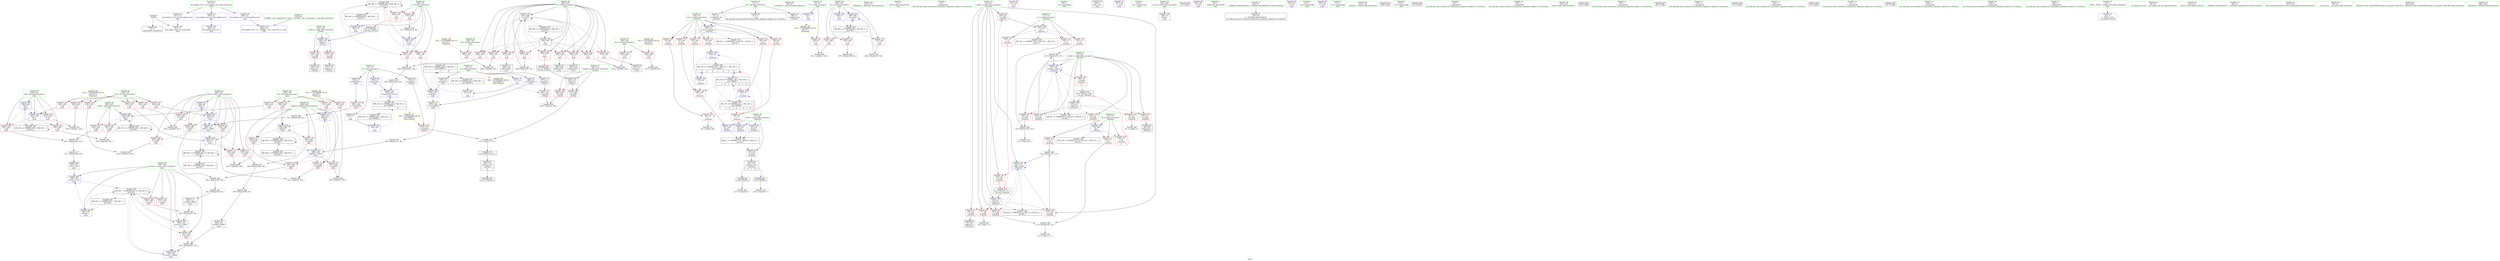 digraph "SVFG" {
	label="SVFG";

	Node0x56171a92aeb0 [shape=record,color=grey,label="{NodeID: 0\nNullPtr}"];
	Node0x56171a92aeb0 -> Node0x56171a955ad0[style=solid];
	Node0x56171a92aeb0 -> Node0x56171a95d160[style=solid];
	Node0x56171a964970 [shape=record,color=grey,label="{NodeID: 277\n257 = Binary(256, 84, )\n}"];
	Node0x56171a964970 -> Node0x56171a956380[style=solid];
	Node0x56171a957c70 [shape=record,color=blue,label="{NodeID: 194\n142\<--84\n\<--\n_Z5solveii\n}"];
	Node0x56171a957c70 -> Node0x56171a95a010[style=dashed];
	Node0x56171a957c70 -> Node0x56171a974b50[style=dashed];
	Node0x56171a954ec0 [shape=record,color=red,label="{NodeID: 111\n123\<--69\n\<--ret\n_Z5solveii\n}"];
	Node0x56171a954ec0 -> Node0x56171a957ad0[style=solid];
	Node0x56171a953250 [shape=record,color=green,label="{NodeID: 28\n58\<--59\n_Z5solveii\<--_Z5solveii_field_insensitive\n}"];
	Node0x56171a967370 [shape=record,color=grey,label="{NodeID: 305\n316 = cmp(314, 315, )\n}"];
	Node0x56171a960220 [shape=record,color=blue,label="{NodeID: 222\n186\<--380\nxx\<--inc61\nmain\n}"];
	Node0x56171a960220 -> Node0x56171a97cc50[style=dashed];
	Node0x56171a95ade0 [shape=record,color=red,label="{NodeID: 139\n337\<--190\n\<--B1\nmain\n}"];
	Node0x56171a95ade0 -> Node0x56171a95fee0[style=solid];
	Node0x56171a955930 [shape=record,color=green,label="{NodeID: 56\n374\<--375\n_ZNSolsEx\<--_ZNSolsEx_field_insensitive\n}"];
	Node0x56171a95c4a0 [shape=record,color=red,label="{NodeID: 167\n314\<--206\n\<--left21\nmain\n}"];
	Node0x56171a95c4a0 -> Node0x56171a967370[style=solid];
	Node0x56171a957080 [shape=record,color=purple,label="{NodeID: 84\n287\<--17\narrayidx18\<--r\nmain\n}"];
	Node0x56171a957080 -> Node0x56171a958a40[style=solid];
	Node0x56171a92b110 [shape=record,color=green,label="{NodeID: 1\n7\<--1\n__dso_handle\<--dummyObj\nGlob }"];
	Node0x56171a981a30 [shape=record,color=yellow,style=double,label="{NodeID: 361\n30V_1 = ENCHI(MR_30V_0)\npts\{189 \}\nFun[main]}"];
	Node0x56171a981a30 -> Node0x56171a95a830[style=dashed];
	Node0x56171a981a30 -> Node0x56171a95a900[style=dashed];
	Node0x56171a964af0 [shape=record,color=grey,label="{NodeID: 278\n256 = Binary(254, 255, )\n}"];
	Node0x56171a964af0 -> Node0x56171a964970[style=solid];
	Node0x56171a957d40 [shape=record,color=blue,label="{NodeID: 195\n63\<--148\nretval\<--\n_Z5solveii\n}"];
	Node0x56171a957d40 -> Node0x56171a972d50[style=dashed];
	Node0x56171a954f90 [shape=record,color=red,label="{NodeID: 112\n142\<--69\n\<--ret\n_Z5solveii\n}"];
	Node0x56171a954f90 -> Node0x56171a957c70[style=solid];
	Node0x56171a953320 [shape=record,color=green,label="{NodeID: 29\n63\<--64\nretval\<--retval_field_insensitive\n_Z5solveii\n}"];
	Node0x56171a953320 -> Node0x56171a957a00[style=solid];
	Node0x56171a953320 -> Node0x56171a95d400[style=solid];
	Node0x56171a953320 -> Node0x56171a95d5a0[style=solid];
	Node0x56171a953320 -> Node0x56171a957d40[style=solid];
	Node0x56171a9674f0 [shape=record,color=grey,label="{NodeID: 306\n169 = cmp(164, 168, )\n}"];
	Node0x56171a95aeb0 [shape=record,color=red,label="{NodeID: 140\n265\<--192\n\<--A2\nmain\n}"];
	Node0x56171a95aeb0 -> Node0x56171a966770[style=solid];
	Node0x56171a955a00 [shape=record,color=green,label="{NodeID: 57\n33\<--401\n_GLOBAL__sub_I_momtchil_2_1.cpp\<--_GLOBAL__sub_I_momtchil_2_1.cpp_field_insensitive\n}"];
	Node0x56171a955a00 -> Node0x56171a95d060[style=solid];
	Node0x56171a95c570 [shape=record,color=red,label="{NodeID: 168\n319\<--206\n\<--left21\nmain\n}"];
	Node0x56171a95c570 -> Node0x56171a964df0[style=solid];
	Node0x56171a957150 [shape=record,color=purple,label="{NodeID: 85\n329\<--17\narrayidx40\<--r\nmain\n}"];
	Node0x56171a957150 -> Node0x56171a95cd90[style=solid];
	Node0x56171a943760 [shape=record,color=green,label="{NodeID: 2\n9\<--1\n\<--dummyObj\nCan only get source location for instruction, argument, global var or function.}"];
	Node0x56171a981b10 [shape=record,color=yellow,style=double,label="{NodeID: 362\n32V_1 = ENCHI(MR_32V_0)\npts\{191 \}\nFun[main]}"];
	Node0x56171a981b10 -> Node0x56171a95a9d0[style=dashed];
	Node0x56171a981b10 -> Node0x56171a95aaa0[style=dashed];
	Node0x56171a981b10 -> Node0x56171a95ab70[style=dashed];
	Node0x56171a981b10 -> Node0x56171a95ac40[style=dashed];
	Node0x56171a981b10 -> Node0x56171a95ad10[style=dashed];
	Node0x56171a981b10 -> Node0x56171a95ade0[style=dashed];
	Node0x56171a964c70 [shape=record,color=grey,label="{NodeID: 279\n348 = Binary(346, 347, )\n}"];
	Node0x56171a964c70 -> Node0x56171a9650f0[style=solid];
	Node0x56171a957e10 [shape=record,color=blue,label="{NodeID: 196\n158\<--156\na.addr\<--a\n_Z3winii\n}"];
	Node0x56171a957e10 -> Node0x56171a95a0e0[style=dashed];
	Node0x56171a957e10 -> Node0x56171a95a1b0[style=dashed];
	Node0x56171a955060 [shape=record,color=red,label="{NodeID: 113\n147\<--69\n\<--ret\n_Z5solveii\n}"];
	Node0x56171a955060 -> Node0x56171a95a010[style=solid];
	Node0x56171a9533f0 [shape=record,color=green,label="{NodeID: 30\n65\<--66\na.addr\<--a.addr_field_insensitive\n_Z5solveii\n}"];
	Node0x56171a9533f0 -> Node0x56171a954290[style=solid];
	Node0x56171a9533f0 -> Node0x56171a954360[style=solid];
	Node0x56171a9533f0 -> Node0x56171a954430[style=solid];
	Node0x56171a9533f0 -> Node0x56171a954500[style=solid];
	Node0x56171a9533f0 -> Node0x56171a9545d0[style=solid];
	Node0x56171a9533f0 -> Node0x56171a9546a0[style=solid];
	Node0x56171a9533f0 -> Node0x56171a95d260[style=solid];
	Node0x56171a9533f0 -> Node0x56171a95d8e0[style=solid];
	Node0x56171a967670 [shape=record,color=grey,label="{NodeID: 307\n78 = cmp(77, 9, )\n}"];
	Node0x56171a95af80 [shape=record,color=red,label="{NodeID: 141\n248\<--194\n\<--B2\nmain\n}"];
	Node0x56171a95af80 -> Node0x56171a958630[style=solid];
	Node0x56171a955ad0 [shape=record,color=black,label="{NodeID: 58\n2\<--3\ndummyVal\<--dummyVal\n}"];
	Node0x56171a99ae20 [shape=record,color=black,label="{NodeID: 418\n61 = PHI(118, 137, )\n0th arg _Z5solveii }"];
	Node0x56171a99ae20 -> Node0x56171a95d260[style=solid];
	Node0x56171a95c640 [shape=record,color=red,label="{NodeID: 169\n333\<--206\n\<--left21\nmain\n}"];
	Node0x56171a95c640 -> Node0x56171a9662f0[style=solid];
	Node0x56171a957220 [shape=record,color=purple,label="{NodeID: 86\n211\<--20\n\<--.str\nmain\n}"];
	Node0x56171a92e970 [shape=record,color=green,label="{NodeID: 3\n20\<--1\n.str\<--dummyObj\nGlob }"];
	Node0x56171a981bf0 [shape=record,color=yellow,style=double,label="{NodeID: 363\n34V_1 = ENCHI(MR_34V_0)\npts\{193 \}\nFun[main]}"];
	Node0x56171a981bf0 -> Node0x56171a95aeb0[style=dashed];
	Node0x56171a964df0 [shape=record,color=grey,label="{NodeID: 280\n320 = Binary(318, 319, )\n}"];
	Node0x56171a964df0 -> Node0x56171a964f70[style=solid];
	Node0x56171a957ee0 [shape=record,color=blue,label="{NodeID: 197\n160\<--157\nb.addr\<--b\n_Z3winii\n}"];
	Node0x56171a957ee0 -> Node0x56171a95a280[style=dashed];
	Node0x56171a957ee0 -> Node0x56171a95a350[style=dashed];
	Node0x56171a955130 [shape=record,color=red,label="{NodeID: 114\n129\<--71\n\<--A\n_Z5solveii\n}"];
	Node0x56171a955130 -> Node0x56171a965cf0[style=solid];
	Node0x56171a9534c0 [shape=record,color=green,label="{NodeID: 31\n67\<--68\nb.addr\<--b.addr_field_insensitive\n_Z5solveii\n}"];
	Node0x56171a9534c0 -> Node0x56171a954770[style=solid];
	Node0x56171a9534c0 -> Node0x56171a954840[style=solid];
	Node0x56171a9534c0 -> Node0x56171a954910[style=solid];
	Node0x56171a9534c0 -> Node0x56171a9549e0[style=solid];
	Node0x56171a9534c0 -> Node0x56171a954ab0[style=solid];
	Node0x56171a9534c0 -> Node0x56171a954b80[style=solid];
	Node0x56171a9534c0 -> Node0x56171a95d330[style=solid];
	Node0x56171a9534c0 -> Node0x56171a957ba0[style=solid];
	Node0x56171a9677f0 [shape=record,color=grey,label="{NodeID: 308\n225 = cmp(223, 224, )\n}"];
	Node0x56171a95b050 [shape=record,color=red,label="{NodeID: 142\n308\<--194\n\<--B2\nmain\n}"];
	Node0x56171a95b050 -> Node0x56171a966bf0[style=solid];
	Node0x56171a955bd0 [shape=record,color=black,label="{NodeID: 59\n183\<--9\nmain_ret\<--\nmain\n}"];
	Node0x56171a99b0a0 [shape=record,color=black,label="{NodeID: 419\n62 = PHI(119, 138, )\n1st arg _Z5solveii }"];
	Node0x56171a99b0a0 -> Node0x56171a95d330[style=solid];
	Node0x56171a95c710 [shape=record,color=red,label="{NodeID: 170\n342\<--206\n\<--left21\nmain\n}"];
	Node0x56171a95c710 -> Node0x56171a9665f0[style=solid];
	Node0x56171a9572f0 [shape=record,color=purple,label="{NodeID: 87\n227\<--22\n\<--.str.1\nmain\n}"];
	Node0x56171a92e6e0 [shape=record,color=green,label="{NodeID: 4\n22\<--1\n.str.1\<--dummyObj\nGlob }"];
	Node0x56171a981cd0 [shape=record,color=yellow,style=double,label="{NodeID: 364\n36V_1 = ENCHI(MR_36V_0)\npts\{195 \}\nFun[main]}"];
	Node0x56171a981cd0 -> Node0x56171a95af80[style=dashed];
	Node0x56171a981cd0 -> Node0x56171a95b050[style=dashed];
	Node0x56171a981cd0 -> Node0x56171a95b120[style=dashed];
	Node0x56171a981cd0 -> Node0x56171a95b1f0[style=dashed];
	Node0x56171a964f70 [shape=record,color=grey,label="{NodeID: 281\n321 = Binary(320, 84, )\n}"];
	Node0x56171a964f70 -> Node0x56171a9566c0[style=solid];
	Node0x56171a957fb0 [shape=record,color=blue,label="{NodeID: 198\n184\<--9\nretval\<--\nmain\n}"];
	Node0x56171a955200 [shape=record,color=red,label="{NodeID: 115\n133\<--71\n\<--A\n_Z5solveii\n}"];
	Node0x56171a955200 -> Node0x56171a965ff0[style=solid];
	Node0x56171a953590 [shape=record,color=green,label="{NodeID: 32\n69\<--70\nret\<--ret_field_insensitive\n_Z5solveii\n}"];
	Node0x56171a953590 -> Node0x56171a954c50[style=solid];
	Node0x56171a953590 -> Node0x56171a954d20[style=solid];
	Node0x56171a953590 -> Node0x56171a954df0[style=solid];
	Node0x56171a953590 -> Node0x56171a954ec0[style=solid];
	Node0x56171a953590 -> Node0x56171a954f90[style=solid];
	Node0x56171a953590 -> Node0x56171a955060[style=solid];
	Node0x56171a953590 -> Node0x56171a95d4d0[style=solid];
	Node0x56171a967970 [shape=record,color=grey,label="{NodeID: 309\n81 = cmp(80, 9, )\n}"];
	Node0x56171a95b120 [shape=record,color=red,label="{NodeID: 143\n311\<--194\n\<--B2\nmain\n}"];
	Node0x56171a95b120 -> Node0x56171a95fc70[style=solid];
	Node0x56171a955ca0 [shape=record,color=black,label="{NodeID: 60\n12\<--11\n\<--dp\nCan only get source location for instruction, argument, global var or function.}"];
	Node0x56171a99b340 [shape=record,color=black,label="{NodeID: 420\n43 = PHI()\n}"];
	Node0x56171a95c7e0 [shape=record,color=red,label="{NodeID: 171\n347\<--206\n\<--left21\nmain\n}"];
	Node0x56171a95c7e0 -> Node0x56171a964c70[style=solid];
	Node0x56171a9573c0 [shape=record,color=purple,label="{NodeID: 88\n361\<--25\n\<--.str.2\nmain\n}"];
	Node0x56171a92e770 [shape=record,color=green,label="{NodeID: 5\n24\<--1\n_ZSt4cout\<--dummyObj\nGlob }"];
	Node0x56171a9650f0 [shape=record,color=grey,label="{NodeID: 282\n349 = Binary(348, 84, )\n}"];
	Node0x56171a9650f0 -> Node0x56171a956860[style=solid];
	Node0x56171a958080 [shape=record,color=blue,label="{NodeID: 199\n186\<--9\nxx\<--\nmain\n}"];
	Node0x56171a958080 -> Node0x56171a97cc50[style=dashed];
	Node0x56171a959b30 [shape=record,color=red,label="{NodeID: 116\n137\<--71\n\<--A\n_Z5solveii\n|{<s0>4}}"];
	Node0x56171a959b30:s0 -> Node0x56171a99ae20[style=solid,color=red];
	Node0x56171a953660 [shape=record,color=green,label="{NodeID: 33\n71\<--72\nA\<--A_field_insensitive\n_Z5solveii\n}"];
	Node0x56171a953660 -> Node0x56171a955130[style=solid];
	Node0x56171a953660 -> Node0x56171a955200[style=solid];
	Node0x56171a953660 -> Node0x56171a959b30[style=solid];
	Node0x56171a953660 -> Node0x56171a95d740[style=solid];
	Node0x56171a967af0 [shape=record,color=grey,label="{NodeID: 310\n140 = cmp(139, 9, )\n}"];
	Node0x56171a95b1f0 [shape=record,color=red,label="{NodeID: 144\n340\<--194\n\<--B2\nmain\n}"];
	Node0x56171a95b1f0 -> Node0x56171a95ffb0[style=solid];
	Node0x56171a955da0 [shape=record,color=black,label="{NodeID: 61\n44\<--45\n\<--_ZNSt8ios_base4InitD1Ev\nCan only get source location for instruction, argument, global var or function.}"];
	Node0x56171a99b440 [shape=record,color=black,label="{NodeID: 421\n120 = PHI(60, )\n}"];
	Node0x56171a99b440 -> Node0x56171a966170[style=solid];
	Node0x56171a97a950 [shape=record,color=black,label="{NodeID: 338\nMR_38V_4 = PHI(MR_38V_6, MR_38V_3, )\npts\{197 \}\n}"];
	Node0x56171a97a950 -> Node0x56171a95b2c0[style=dashed];
	Node0x56171a97a950 -> Node0x56171a95b390[style=dashed];
	Node0x56171a97a950 -> Node0x56171a95b460[style=dashed];
	Node0x56171a97a950 -> Node0x56171a95b530[style=dashed];
	Node0x56171a97a950 -> Node0x56171a9588a0[style=dashed];
	Node0x56171a97a950 -> Node0x56171a97a950[style=dashed];
	Node0x56171a97a950 -> Node0x56171a97d150[style=dashed];
	Node0x56171a95c8b0 [shape=record,color=red,label="{NodeID: 172\n307\<--208\n\<--right22\nmain\n}"];
	Node0x56171a95c8b0 -> Node0x56171a966bf0[style=solid];
	Node0x56171a957490 [shape=record,color=purple,label="{NodeID: 89\n370\<--27\n\<--.str.3\nmain\n}"];
	Node0x56171a92ea70 [shape=record,color=green,label="{NodeID: 6\n25\<--1\n.str.2\<--dummyObj\nGlob }"];
	Node0x56171a965270 [shape=record,color=grey,label="{NodeID: 283\n324 = Binary(323, 322, )\n}"];
	Node0x56171a965270 -> Node0x56171a95fd40[style=solid];
	Node0x56171a958150 [shape=record,color=blue,label="{NodeID: 200\n229\<--84\n\<--\nmain\n}"];
	Node0x56171a958150 -> Node0x56171a97c750[style=dashed];
	Node0x56171a959c00 [shape=record,color=red,label="{NodeID: 117\n110\<--73\n\<--B\n_Z5solveii\n}"];
	Node0x56171a959c00 -> Node0x56171a965b70[style=solid];
	Node0x56171a953730 [shape=record,color=green,label="{NodeID: 34\n73\<--74\nB\<--B_field_insensitive\n_Z5solveii\n}"];
	Node0x56171a953730 -> Node0x56171a959c00[style=solid];
	Node0x56171a953730 -> Node0x56171a959cd0[style=solid];
	Node0x56171a953730 -> Node0x56171a959da0[style=solid];
	Node0x56171a953730 -> Node0x56171a95d810[style=solid];
	Node0x56171a967c70 [shape=record,color=grey,label="{NodeID: 311\n95 = cmp(94, 96, )\n}"];
	Node0x56171a95b2c0 [shape=record,color=red,label="{NodeID: 145\n268\<--196\n\<--b\nmain\n|{<s0>8}}"];
	Node0x56171a95b2c0:s0 -> Node0x56171a99bf30[style=solid,color=red];
	Node0x56171a955ea0 [shape=record,color=black,label="{NodeID: 62\n87\<--86\nidxprom\<--\n_Z5solveii\n}"];
	Node0x56171a99b670 [shape=record,color=black,label="{NodeID: 422\n139 = PHI(60, )\n}"];
	Node0x56171a99b670 -> Node0x56171a967af0[style=solid];
	Node0x56171a97ae50 [shape=record,color=black,label="{NodeID: 339\nMR_40V_7 = PHI(MR_40V_12, MR_40V_6, )\npts\{199 \}\n}"];
	Node0x56171a97ae50 -> Node0x56171a95b600[style=dashed];
	Node0x56171a97ae50 -> Node0x56171a95b6d0[style=dashed];
	Node0x56171a97ae50 -> Node0x56171a95b7a0[style=dashed];
	Node0x56171a97ae50 -> Node0x56171a95fd40[style=dashed];
	Node0x56171a97ae50 -> Node0x56171a960080[style=dashed];
	Node0x56171a97ae50 -> Node0x56171a97ae50[style=dashed];
	Node0x56171a97ae50 -> Node0x56171a97d650[style=dashed];
	Node0x56171a95c980 [shape=record,color=red,label="{NodeID: 173\n315\<--208\n\<--right22\nmain\n}"];
	Node0x56171a95c980 -> Node0x56171a967370[style=solid];
	Node0x56171a957560 [shape=record,color=purple,label="{NodeID: 90\n376\<--29\n\<--.str.4\nmain\n}"];
	Node0x56171a92eb00 [shape=record,color=green,label="{NodeID: 7\n27\<--1\n.str.3\<--dummyObj\nGlob }"];
	Node0x56171a9653f0 [shape=record,color=grey,label="{NodeID: 284\n116 = Binary(115, 114, )\n}"];
	Node0x56171a9653f0 -> Node0x56171a95d8e0[style=solid];
	Node0x56171a958220 [shape=record,color=blue,label="{NodeID: 201\n231\<--84\n\<--\nmain\n}"];
	Node0x56171a958220 -> Node0x56171a97c250[style=dashed];
	Node0x56171a959cd0 [shape=record,color=red,label="{NodeID: 118\n114\<--73\n\<--B\n_Z5solveii\n}"];
	Node0x56171a959cd0 -> Node0x56171a9653f0[style=solid];
	Node0x56171a953800 [shape=record,color=green,label="{NodeID: 35\n153\<--154\n_Z3winii\<--_Z3winii_field_insensitive\n}"];
	Node0x56171a967df0 [shape=record,color=grey,label="{NodeID: 312\n131 = cmp(130, 9, )\n}"];
	Node0x56171a95b390 [shape=record,color=red,label="{NodeID: 146\n272\<--196\n\<--b\nmain\n}"];
	Node0x56171a95b390 -> Node0x56171a9644f0[style=solid];
	Node0x56171a955f70 [shape=record,color=black,label="{NodeID: 63\n90\<--89\nidxprom2\<--\n_Z5solveii\n}"];
	Node0x56171a99b7b0 [shape=record,color=black,label="{NodeID: 423\n228 = PHI()\n}"];
	Node0x56171a95ca50 [shape=record,color=red,label="{NodeID: 174\n318\<--208\n\<--right22\nmain\n}"];
	Node0x56171a95ca50 -> Node0x56171a964df0[style=solid];
	Node0x56171a957630 [shape=record,color=purple,label="{NodeID: 91\n405\<--31\nllvm.global_ctors_0\<--llvm.global_ctors\nGlob }"];
	Node0x56171a957630 -> Node0x56171a95cf60[style=solid];
	Node0x56171a92eb90 [shape=record,color=green,label="{NodeID: 8\n29\<--1\n.str.4\<--dummyObj\nGlob }"];
	Node0x56171a965570 [shape=record,color=grey,label="{NodeID: 285\n331 = Binary(330, 84, )\n}"];
	Node0x56171a965570 -> Node0x56171a95fe10[style=solid];
	Node0x56171a9582f0 [shape=record,color=blue,label="{NodeID: 202\n196\<--84\nb\<--\nmain\n}"];
	Node0x56171a9582f0 -> Node0x56171a97a950[style=dashed];
	Node0x56171a959da0 [shape=record,color=red,label="{NodeID: 119\n119\<--73\n\<--B\n_Z5solveii\n|{<s0>3}}"];
	Node0x56171a959da0:s0 -> Node0x56171a99b0a0[style=solid,color=red];
	Node0x56171a9538d0 [shape=record,color=green,label="{NodeID: 36\n158\<--159\na.addr\<--a.addr_field_insensitive\n_Z3winii\n}"];
	Node0x56171a9538d0 -> Node0x56171a95a0e0[style=solid];
	Node0x56171a9538d0 -> Node0x56171a95a1b0[style=solid];
	Node0x56171a9538d0 -> Node0x56171a957e10[style=solid];
	Node0x56171a95b460 [shape=record,color=red,label="{NodeID: 147\n276\<--196\n\<--b\nmain\n}"];
	Node0x56171a95b460 -> Node0x56171a958970[style=solid];
	Node0x56171a956040 [shape=record,color=black,label="{NodeID: 64\n60\<--151\n_Z5solveii_ret\<--\n_Z5solveii\n|{<s0>3|<s1>4}}"];
	Node0x56171a956040:s0 -> Node0x56171a99b440[style=solid,color=blue];
	Node0x56171a956040:s1 -> Node0x56171a99b670[style=solid,color=blue];
	Node0x56171a99b880 [shape=record,color=black,label="{NodeID: 424\n212 = PHI()\n}"];
	Node0x56171a97b850 [shape=record,color=black,label="{NodeID: 341\nMR_48V_3 = PHI(MR_48V_10, MR_48V_2, )\npts\{207 \}\n}"];
	Node0x56171a97b850 -> Node0x56171a95fa00[style=dashed];
	Node0x56171a97b850 -> Node0x56171a97b850[style=dashed];
	Node0x56171a97b850 -> Node0x56171a97ea50[style=dashed];
	Node0x56171a95cb20 [shape=record,color=red,label="{NodeID: 175\n343\<--208\n\<--right22\nmain\n}"];
	Node0x56171a95cb20 -> Node0x56171a9665f0[style=solid];
	Node0x56171a957730 [shape=record,color=purple,label="{NodeID: 92\n406\<--31\nllvm.global_ctors_1\<--llvm.global_ctors\nGlob }"];
	Node0x56171a957730 -> Node0x56171a95d060[style=solid];
	Node0x56171a9438e0 [shape=record,color=green,label="{NodeID: 9\n32\<--1\n\<--dummyObj\nCan only get source location for instruction, argument, global var or function.}"];
	Node0x56171a9656f0 [shape=record,color=grey,label="{NodeID: 286\n352 = Binary(351, 350, )\n}"];
	Node0x56171a9656f0 -> Node0x56171a960080[style=solid];
	Node0x56171a9583c0 [shape=record,color=blue,label="{NodeID: 203\n198\<--235\nanswer\<--\nmain\n}"];
	Node0x56171a9583c0 -> Node0x56171a958700[style=dashed];
	Node0x56171a9583c0 -> Node0x56171a97ae50[style=dashed];
	Node0x56171a959e70 [shape=record,color=red,label="{NodeID: 120\n94\<--93\n\<--\n_Z5solveii\n}"];
	Node0x56171a959e70 -> Node0x56171a967c70[style=solid];
	Node0x56171a9539a0 [shape=record,color=green,label="{NodeID: 37\n160\<--161\nb.addr\<--b.addr_field_insensitive\n_Z3winii\n}"];
	Node0x56171a9539a0 -> Node0x56171a95a280[style=solid];
	Node0x56171a9539a0 -> Node0x56171a95a350[style=solid];
	Node0x56171a9539a0 -> Node0x56171a957ee0[style=solid];
	Node0x56171a972d50 [shape=record,color=black,label="{NodeID: 314\nMR_2V_3 = PHI(MR_2V_5, MR_2V_2, MR_2V_4, )\npts\{64 \}\n}"];
	Node0x56171a972d50 -> Node0x56171a957a00[style=dashed];
	Node0x56171a95b530 [shape=record,color=red,label="{NodeID: 148\n281\<--196\n\<--b\nmain\n}"];
	Node0x56171a95b530 -> Node0x56171a9599d0[style=solid];
	Node0x56171a956110 [shape=record,color=black,label="{NodeID: 65\n166\<--165\nidxprom\<--\n_Z3winii\n}"];
	Node0x56171a99b950 [shape=record,color=black,label="{NodeID: 425\n270 = PHI(155, )\n}"];
	Node0x56171a97bd50 [shape=record,color=black,label="{NodeID: 342\nMR_50V_3 = PHI(MR_50V_8, MR_50V_2, )\npts\{209 \}\n}"];
	Node0x56171a97bd50 -> Node0x56171a95fad0[style=dashed];
	Node0x56171a97bd50 -> Node0x56171a97bd50[style=dashed];
	Node0x56171a97bd50 -> Node0x56171a97ef50[style=dashed];
	Node0x56171a95cbf0 [shape=record,color=red,label="{NodeID: 176\n346\<--208\n\<--right22\nmain\n}"];
	Node0x56171a95cbf0 -> Node0x56171a964c70[style=solid];
	Node0x56171a957830 [shape=record,color=purple,label="{NodeID: 93\n407\<--31\nllvm.global_ctors_2\<--llvm.global_ctors\nGlob }"];
	Node0x56171a957830 -> Node0x56171a95d160[style=solid];
	Node0x56171a943970 [shape=record,color=green,label="{NodeID: 10\n84\<--1\n\<--dummyObj\nCan only get source location for instruction, argument, global var or function.}"];
	Node0x56171a965870 [shape=record,color=grey,label="{NodeID: 287\n358 = Binary(357, 84, )\n}"];
	Node0x56171a965870 -> Node0x56171a960150[style=solid];
	Node0x56171a958490 [shape=record,color=blue,label="{NodeID: 204\n200\<--240\nleft\<--\nmain\n}"];
	Node0x56171a958490 -> Node0x56171a95b870[style=dashed];
	Node0x56171a958490 -> Node0x56171a95b940[style=dashed];
	Node0x56171a958490 -> Node0x56171a95ba10[style=dashed];
	Node0x56171a958490 -> Node0x56171a958560[style=dashed];
	Node0x56171a958490 -> Node0x56171a97db50[style=dashed];
	Node0x56171a959f40 [shape=record,color=red,label="{NodeID: 121\n99\<--98\n\<--\n_Z5solveii\n}"];
	Node0x56171a959f40 -> Node0x56171a95d5a0[style=solid];
	Node0x56171a953a70 [shape=record,color=green,label="{NodeID: 38\n181\<--182\nmain\<--main_field_insensitive\n}"];
	Node0x56171a973250 [shape=record,color=black,label="{NodeID: 315\nMR_4V_3 = PHI(MR_4V_6, MR_4V_2, MR_4V_2, )\npts\{66 \}\n}"];
	Node0x56171a95b600 [shape=record,color=red,label="{NodeID: 149\n323\<--198\n\<--answer\nmain\n}"];
	Node0x56171a95b600 -> Node0x56171a965270[style=solid];
	Node0x56171a9561e0 [shape=record,color=black,label="{NodeID: 66\n173\<--172\nidxprom1\<--\n_Z3winii\n}"];
	Node0x56171a99ba60 [shape=record,color=black,label="{NodeID: 426\n362 = PHI()\n}"];
	Node0x56171a97c250 [shape=record,color=black,label="{NodeID: 343\nMR_20V_4 = PHI(MR_20V_5, MR_20V_3, )\npts\{160000 \}\n|{|<s2>8}}"];
	Node0x56171a97c250 -> Node0x56171a958970[style=dashed];
	Node0x56171a97c250 -> Node0x56171a97f450[style=dashed];
	Node0x56171a97c250:s2 -> Node0x56171a9756a0[style=dashed,color=red];
	Node0x56171a95ccc0 [shape=record,color=red,label="{NodeID: 177\n297\<--296\n\<--arrayidx24\nmain\n}"];
	Node0x56171a95ccc0 -> Node0x56171a9647f0[style=solid];
	Node0x56171a957930 [shape=record,color=red,label="{NodeID: 94\n224\<--8\n\<--T\nmain\n}"];
	Node0x56171a957930 -> Node0x56171a9677f0[style=solid];
	Node0x56171a943a00 [shape=record,color=green,label="{NodeID: 11\n96\<--1\n\<--dummyObj\nCan only get source location for instruction, argument, global var or function.}"];
	Node0x56171a9659f0 [shape=record,color=grey,label="{NodeID: 288\n366 = Binary(365, 84, )\n}"];
	Node0x56171a958560 [shape=record,color=blue,label="{NodeID: 205\n200\<--245\nleft\<--\nmain\n}"];
	Node0x56171a958560 -> Node0x56171a95b940[style=dashed];
	Node0x56171a958560 -> Node0x56171a95ba10[style=dashed];
	Node0x56171a958560 -> Node0x56171a97db50[style=dashed];
	Node0x56171a95a010 [shape=record,color=red,label="{NodeID: 122\n148\<--147\n\<--\n_Z5solveii\n}"];
	Node0x56171a95a010 -> Node0x56171a957d40[style=solid];
	Node0x56171a953b40 [shape=record,color=green,label="{NodeID: 39\n184\<--185\nretval\<--retval_field_insensitive\nmain\n}"];
	Node0x56171a953b40 -> Node0x56171a957fb0[style=solid];
	Node0x56171a973750 [shape=record,color=black,label="{NodeID: 316\nMR_6V_3 = PHI(MR_6V_4, MR_6V_2, MR_6V_2, )\npts\{68 \}\n}"];
	Node0x56171a95b6d0 [shape=record,color=red,label="{NodeID: 150\n351\<--198\n\<--answer\nmain\n}"];
	Node0x56171a95b6d0 -> Node0x56171a9656f0[style=solid];
	Node0x56171a9562b0 [shape=record,color=black,label="{NodeID: 67\n155\<--178\n_Z3winii_ret\<--\n_Z3winii\n|{<s0>8}}"];
	Node0x56171a9562b0:s0 -> Node0x56171a99b950[style=solid,color=blue];
	Node0x56171a99bb60 [shape=record,color=black,label="{NodeID: 427\n367 = PHI()\n}"];
	Node0x56171a97c750 [shape=record,color=black,label="{NodeID: 344\nMR_22V_4 = PHI(MR_22V_5, MR_22V_3, )\npts\{190000 \}\n|{|<s2>8}}"];
	Node0x56171a97c750 -> Node0x56171a958a40[style=dashed];
	Node0x56171a97c750 -> Node0x56171a97f950[style=dashed];
	Node0x56171a97c750:s2 -> Node0x56171a975780[style=dashed,color=red];
	Node0x56171a95cd90 [shape=record,color=red,label="{NodeID: 178\n330\<--329\n\<--arrayidx40\nmain\n}"];
	Node0x56171a95cd90 -> Node0x56171a965570[style=solid];
	Node0x56171a957a00 [shape=record,color=red,label="{NodeID: 95\n151\<--63\n\<--retval\n_Z5solveii\n}"];
	Node0x56171a957a00 -> Node0x56171a956040[style=solid];
	Node0x56171a944920 [shape=record,color=green,label="{NodeID: 12\n179\<--1\n\<--dummyObj\nCan only get source location for instruction, argument, global var or function.}"];
	Node0x56171a965b70 [shape=record,color=grey,label="{NodeID: 289\n111 = Binary(109, 110, )\n}"];
	Node0x56171a965b70 -> Node0x56171a966d70[style=solid];
	Node0x56171a958630 [shape=record,color=blue,label="{NodeID: 206\n202\<--248\nright\<--\nmain\n}"];
	Node0x56171a958630 -> Node0x56171a95bae0[style=dashed];
	Node0x56171a958630 -> Node0x56171a95bbb0[style=dashed];
	Node0x56171a958630 -> Node0x56171a97e050[style=dashed];
	Node0x56171a95a0e0 [shape=record,color=red,label="{NodeID: 123\n165\<--158\n\<--a.addr\n_Z3winii\n}"];
	Node0x56171a95a0e0 -> Node0x56171a956110[style=solid];
	Node0x56171a953c10 [shape=record,color=green,label="{NodeID: 40\n186\<--187\nxx\<--xx_field_insensitive\nmain\n}"];
	Node0x56171a953c10 -> Node0x56171a95a5c0[style=solid];
	Node0x56171a953c10 -> Node0x56171a95a690[style=solid];
	Node0x56171a953c10 -> Node0x56171a95a760[style=solid];
	Node0x56171a953c10 -> Node0x56171a958080[style=solid];
	Node0x56171a953c10 -> Node0x56171a960220[style=solid];
	Node0x56171a973c50 [shape=record,color=black,label="{NodeID: 317\nMR_8V_2 = PHI(MR_8V_3, MR_8V_1, MR_8V_3, )\npts\{70 \}\n}"];
	Node0x56171a95b7a0 [shape=record,color=red,label="{NodeID: 151\n372\<--198\n\<--answer\nmain\n}"];
	Node0x56171a956380 [shape=record,color=black,label="{NodeID: 68\n258\<--257\nconv\<--add\nmain\n}"];
	Node0x56171a956380 -> Node0x56171a958700[style=solid];
	Node0x56171a99bc60 [shape=record,color=black,label="{NodeID: 428\n371 = PHI()\n}"];
	Node0x56171a97cc50 [shape=record,color=black,label="{NodeID: 345\nMR_28V_3 = PHI(MR_28V_4, MR_28V_2, )\npts\{187 \}\n}"];
	Node0x56171a97cc50 -> Node0x56171a95a5c0[style=dashed];
	Node0x56171a97cc50 -> Node0x56171a95a690[style=dashed];
	Node0x56171a97cc50 -> Node0x56171a95a760[style=dashed];
	Node0x56171a97cc50 -> Node0x56171a960220[style=dashed];
	Node0x56171a95ce60 [shape=record,color=blue,label="{NodeID: 179\n8\<--9\nT\<--\nGlob }"];
	Node0x56171a95ce60 -> Node0x56171a980d50[style=dashed];
	Node0x56171a954290 [shape=record,color=red,label="{NodeID: 96\n77\<--65\n\<--a.addr\n_Z5solveii\n}"];
	Node0x56171a954290 -> Node0x56171a967670[style=solid];
	Node0x56171a9449f0 [shape=record,color=green,label="{NodeID: 13\n216\<--1\n\<--dummyObj\nCan only get source location for instruction, argument, global var or function.}"];
	Node0x56171a965cf0 [shape=record,color=grey,label="{NodeID: 290\n130 = Binary(128, 129, )\n}"];
	Node0x56171a965cf0 -> Node0x56171a967df0[style=solid];
	Node0x56171a958700 [shape=record,color=blue,label="{NodeID: 207\n198\<--258\nanswer\<--conv\nmain\n}"];
	Node0x56171a958700 -> Node0x56171a97ae50[style=dashed];
	Node0x56171a95a1b0 [shape=record,color=red,label="{NodeID: 124\n172\<--158\n\<--a.addr\n_Z3winii\n}"];
	Node0x56171a95a1b0 -> Node0x56171a9561e0[style=solid];
	Node0x56171a953ce0 [shape=record,color=green,label="{NodeID: 41\n188\<--189\nA1\<--A1_field_insensitive\nmain\n}"];
	Node0x56171a953ce0 -> Node0x56171a95a830[style=solid];
	Node0x56171a953ce0 -> Node0x56171a95a900[style=solid];
	Node0x56171a974150 [shape=record,color=black,label="{NodeID: 318\nMR_10V_2 = PHI(MR_10V_3, MR_10V_1, MR_10V_1, )\npts\{72 \}\n}"];
	Node0x56171a95b870 [shape=record,color=red,label="{NodeID: 152\n241\<--200\n\<--left\nmain\n}"];
	Node0x56171a95b870 -> Node0x56171a966ef0[style=solid];
	Node0x56171a956450 [shape=record,color=black,label="{NodeID: 69\n278\<--277\nidxprom\<--\nmain\n}"];
	Node0x56171a99bd60 [shape=record,color=black,label="{NodeID: 429\n373 = PHI()\n}"];
	Node0x56171a97d150 [shape=record,color=black,label="{NodeID: 346\nMR_38V_2 = PHI(MR_38V_4, MR_38V_1, )\npts\{197 \}\n}"];
	Node0x56171a97d150 -> Node0x56171a9582f0[style=dashed];
	Node0x56171a95cf60 [shape=record,color=blue,label="{NodeID: 180\n405\<--32\nllvm.global_ctors_0\<--\nGlob }"];
	Node0x56171a954360 [shape=record,color=red,label="{NodeID: 97\n86\<--65\n\<--a.addr\n_Z5solveii\n}"];
	Node0x56171a954360 -> Node0x56171a955ea0[style=solid];
	Node0x56171a944ac0 [shape=record,color=green,label="{NodeID: 14\n217\<--1\n\<--dummyObj\nCan only get source location for instruction, argument, global var or function.}"];
	Node0x56171a965e70 [shape=record,color=grey,label="{NodeID: 291\n380 = Binary(379, 84, )\n}"];
	Node0x56171a965e70 -> Node0x56171a960220[style=solid];
	Node0x56171a9587d0 [shape=record,color=blue,label="{NodeID: 208\n204\<--240\na\<--\nmain\n}"];
	Node0x56171a9587d0 -> Node0x56171a95bc80[style=dashed];
	Node0x56171a9587d0 -> Node0x56171a95bd50[style=dashed];
	Node0x56171a9587d0 -> Node0x56171a95be20[style=dashed];
	Node0x56171a9587d0 -> Node0x56171a95bef0[style=dashed];
	Node0x56171a9587d0 -> Node0x56171a95bfc0[style=dashed];
	Node0x56171a9587d0 -> Node0x56171a95c090[style=dashed];
	Node0x56171a9587d0 -> Node0x56171a95c160[style=dashed];
	Node0x56171a9587d0 -> Node0x56171a95c230[style=dashed];
	Node0x56171a9587d0 -> Node0x56171a95c300[style=dashed];
	Node0x56171a9587d0 -> Node0x56171a960150[style=dashed];
	Node0x56171a9587d0 -> Node0x56171a97e550[style=dashed];
	Node0x56171a95a280 [shape=record,color=red,label="{NodeID: 125\n164\<--160\n\<--b.addr\n_Z3winii\n}"];
	Node0x56171a95a280 -> Node0x56171a9674f0[style=solid];
	Node0x56171a953db0 [shape=record,color=green,label="{NodeID: 42\n190\<--191\nB1\<--B1_field_insensitive\nmain\n}"];
	Node0x56171a953db0 -> Node0x56171a95a9d0[style=solid];
	Node0x56171a953db0 -> Node0x56171a95aaa0[style=solid];
	Node0x56171a953db0 -> Node0x56171a95ab70[style=solid];
	Node0x56171a953db0 -> Node0x56171a95ac40[style=solid];
	Node0x56171a953db0 -> Node0x56171a95ad10[style=solid];
	Node0x56171a953db0 -> Node0x56171a95ade0[style=solid];
	Node0x56171a974650 [shape=record,color=black,label="{NodeID: 319\nMR_12V_2 = PHI(MR_12V_3, MR_12V_1, MR_12V_1, )\npts\{74 \}\n}"];
	Node0x56171a95b940 [shape=record,color=red,label="{NodeID: 153\n250\<--200\n\<--left\nmain\n}"];
	Node0x56171a95b940 -> Node0x56171a966a70[style=solid];
	Node0x56171a956520 [shape=record,color=black,label="{NodeID: 70\n286\<--285\nidxprom17\<--\nmain\n}"];
	Node0x56171a99be60 [shape=record,color=black,label="{NodeID: 430\n377 = PHI()\n}"];
	Node0x56171a97d650 [shape=record,color=black,label="{NodeID: 347\nMR_40V_2 = PHI(MR_40V_7, MR_40V_1, )\npts\{199 \}\n}"];
	Node0x56171a97d650 -> Node0x56171a9583c0[style=dashed];
	Node0x56171a95d060 [shape=record,color=blue,label="{NodeID: 181\n406\<--33\nllvm.global_ctors_1\<--_GLOBAL__sub_I_momtchil_2_1.cpp\nGlob }"];
	Node0x56171a954430 [shape=record,color=red,label="{NodeID: 98\n104\<--65\n\<--a.addr\n_Z5solveii\n}"];
	Node0x56171a954430 -> Node0x56171a95d740[style=solid];
	Node0x56171a944490 [shape=record,color=green,label="{NodeID: 15\n218\<--1\n\<--dummyObj\nCan only get source location for instruction, argument, global var or function.}"];
	Node0x56171a965ff0 [shape=record,color=grey,label="{NodeID: 292\n135 = Binary(134, 133, )\n}"];
	Node0x56171a965ff0 -> Node0x56171a957ba0[style=solid];
	Node0x56171a9588a0 [shape=record,color=blue,label="{NodeID: 209\n196\<--273\nb\<--inc\nmain\n}"];
	Node0x56171a9588a0 -> Node0x56171a95b460[style=dashed];
	Node0x56171a9588a0 -> Node0x56171a95b530[style=dashed];
	Node0x56171a9588a0 -> Node0x56171a97a950[style=dashed];
	Node0x56171a95a350 [shape=record,color=red,label="{NodeID: 126\n171\<--160\n\<--b.addr\n_Z3winii\n}"];
	Node0x56171a95a350 -> Node0x56171a967070[style=solid];
	Node0x56171a953e80 [shape=record,color=green,label="{NodeID: 43\n192\<--193\nA2\<--A2_field_insensitive\nmain\n}"];
	Node0x56171a953e80 -> Node0x56171a95aeb0[style=solid];
	Node0x56171a974b50 [shape=record,color=black,label="{NodeID: 320\nMR_14V_2 = PHI(MR_14V_7, MR_14V_1, MR_14V_1, )\npts\{130000 \}\n|{<s0>3|<s1>3|<s2>4|<s3>4}}"];
	Node0x56171a974b50:s0 -> Node0x56171a957ad0[style=dashed,color=blue];
	Node0x56171a974b50:s1 -> Node0x56171a980850[style=dashed,color=blue];
	Node0x56171a974b50:s2 -> Node0x56171a957c70[style=dashed,color=blue];
	Node0x56171a974b50:s3 -> Node0x56171a978b50[style=dashed,color=blue];
	Node0x56171a95ba10 [shape=record,color=red,label="{NodeID: 154\n255\<--200\n\<--left\nmain\n}"];
	Node0x56171a95ba10 -> Node0x56171a964af0[style=solid];
	Node0x56171a9565f0 [shape=record,color=black,label="{NodeID: 71\n295\<--294\nidxprom23\<--\nmain\n}"];
	Node0x56171a99bf30 [shape=record,color=black,label="{NodeID: 431\n156 = PHI(268, )\n0th arg _Z3winii }"];
	Node0x56171a99bf30 -> Node0x56171a957e10[style=solid];
	Node0x56171a97db50 [shape=record,color=black,label="{NodeID: 348\nMR_42V_2 = PHI(MR_42V_6, MR_42V_1, )\npts\{201 \}\n}"];
	Node0x56171a97db50 -> Node0x56171a958490[style=dashed];
	Node0x56171a97db50 -> Node0x56171a97db50[style=dashed];
	Node0x56171a95d160 [shape=record,color=blue, style = dotted,label="{NodeID: 182\n407\<--3\nllvm.global_ctors_2\<--dummyVal\nGlob }"];
	Node0x56171a954500 [shape=record,color=red,label="{NodeID: 99\n109\<--65\n\<--a.addr\n_Z5solveii\n}"];
	Node0x56171a954500 -> Node0x56171a965b70[style=solid];
	Node0x56171a944560 [shape=record,color=green,label="{NodeID: 16\n235\<--1\n\<--dummyObj\nCan only get source location for instruction, argument, global var or function.}"];
	Node0x56171a9756a0 [shape=record,color=yellow,style=double,label="{NodeID: 376\n20V_1 = ENCHI(MR_20V_0)\npts\{160000 \}\nFun[_Z3winii]}"];
	Node0x56171a9756a0 -> Node0x56171a95a420[style=dashed];
	Node0x56171a966170 [shape=record,color=grey,label="{NodeID: 293\n121 = cmp(120, 9, )\n}"];
	Node0x56171a958970 [shape=record,color=blue,label="{NodeID: 210\n279\<--276\narrayidx\<--\nmain\n}"];
	Node0x56171a958970 -> Node0x56171a95ccc0[style=dashed];
	Node0x56171a958970 -> Node0x56171a97c250[style=dashed];
	Node0x56171a95a420 [shape=record,color=red,label="{NodeID: 127\n168\<--167\n\<--arrayidx\n_Z3winii\n}"];
	Node0x56171a95a420 -> Node0x56171a9674f0[style=solid];
	Node0x56171a953f50 [shape=record,color=green,label="{NodeID: 44\n194\<--195\nB2\<--B2_field_insensitive\nmain\n}"];
	Node0x56171a953f50 -> Node0x56171a95af80[style=solid];
	Node0x56171a953f50 -> Node0x56171a95b050[style=solid];
	Node0x56171a953f50 -> Node0x56171a95b120[style=solid];
	Node0x56171a953f50 -> Node0x56171a95b1f0[style=solid];
	Node0x56171a95bae0 [shape=record,color=red,label="{NodeID: 155\n251\<--202\n\<--right\nmain\n}"];
	Node0x56171a95bae0 -> Node0x56171a966a70[style=solid];
	Node0x56171a9566c0 [shape=record,color=black,label="{NodeID: 72\n322\<--321\nconv36\<--add35\nmain\n}"];
	Node0x56171a9566c0 -> Node0x56171a965270[style=solid];
	Node0x56171a99c130 [shape=record,color=black,label="{NodeID: 432\n157 = PHI(269, )\n1st arg _Z3winii }"];
	Node0x56171a99c130 -> Node0x56171a957ee0[style=solid];
	Node0x56171a97e050 [shape=record,color=black,label="{NodeID: 349\nMR_44V_2 = PHI(MR_44V_4, MR_44V_1, )\npts\{203 \}\n}"];
	Node0x56171a97e050 -> Node0x56171a958630[style=dashed];
	Node0x56171a97e050 -> Node0x56171a97e050[style=dashed];
	Node0x56171a95d260 [shape=record,color=blue,label="{NodeID: 183\n65\<--61\na.addr\<--a\n_Z5solveii\n}"];
	Node0x56171a95d260 -> Node0x56171a954290[style=dashed];
	Node0x56171a95d260 -> Node0x56171a954360[style=dashed];
	Node0x56171a95d260 -> Node0x56171a954430[style=dashed];
	Node0x56171a95d260 -> Node0x56171a954500[style=dashed];
	Node0x56171a95d260 -> Node0x56171a9545d0[style=dashed];
	Node0x56171a95d260 -> Node0x56171a95d8e0[style=dashed];
	Node0x56171a95d260 -> Node0x56171a973250[style=dashed];
	Node0x56171a9545d0 [shape=record,color=red,label="{NodeID: 100\n115\<--65\n\<--a.addr\n_Z5solveii\n}"];
	Node0x56171a9545d0 -> Node0x56171a9653f0[style=solid];
	Node0x56171a944630 [shape=record,color=green,label="{NodeID: 17\n240\<--1\n\<--dummyObj\nCan only get source location for instruction, argument, global var or function.}"];
	Node0x56171a975780 [shape=record,color=yellow,style=double,label="{NodeID: 377\n22V_1 = ENCHI(MR_22V_0)\npts\{190000 \}\nFun[_Z3winii]}"];
	Node0x56171a975780 -> Node0x56171a95a4f0[style=dashed];
	Node0x56171a9662f0 [shape=record,color=grey,label="{NodeID: 294\n335 = cmp(333, 334, )\n}"];
	Node0x56171a958a40 [shape=record,color=blue,label="{NodeID: 211\n287\<--284\narrayidx18\<--sub16\nmain\n}"];
	Node0x56171a958a40 -> Node0x56171a95cd90[style=dashed];
	Node0x56171a958a40 -> Node0x56171a97c750[style=dashed];
	Node0x56171a95a4f0 [shape=record,color=red,label="{NodeID: 128\n175\<--174\n\<--arrayidx2\n_Z3winii\n}"];
	Node0x56171a95a4f0 -> Node0x56171a967070[style=solid];
	Node0x56171a954020 [shape=record,color=green,label="{NodeID: 45\n196\<--197\nb\<--b_field_insensitive\nmain\n}"];
	Node0x56171a954020 -> Node0x56171a95b2c0[style=solid];
	Node0x56171a954020 -> Node0x56171a95b390[style=solid];
	Node0x56171a954020 -> Node0x56171a95b460[style=solid];
	Node0x56171a954020 -> Node0x56171a95b530[style=solid];
	Node0x56171a954020 -> Node0x56171a9582f0[style=solid];
	Node0x56171a954020 -> Node0x56171a9588a0[style=solid];
	Node0x56171a95bbb0 [shape=record,color=red,label="{NodeID: 156\n254\<--202\n\<--right\nmain\n}"];
	Node0x56171a95bbb0 -> Node0x56171a964af0[style=solid];
	Node0x56171a956790 [shape=record,color=black,label="{NodeID: 73\n328\<--327\nidxprom39\<--\nmain\n}"];
	Node0x56171a97e550 [shape=record,color=black,label="{NodeID: 350\nMR_46V_2 = PHI(MR_46V_4, MR_46V_1, )\npts\{205 \}\n}"];
	Node0x56171a97e550 -> Node0x56171a9587d0[style=dashed];
	Node0x56171a95d330 [shape=record,color=blue,label="{NodeID: 184\n67\<--62\nb.addr\<--b\n_Z5solveii\n}"];
	Node0x56171a95d330 -> Node0x56171a954770[style=dashed];
	Node0x56171a95d330 -> Node0x56171a954840[style=dashed];
	Node0x56171a95d330 -> Node0x56171a954910[style=dashed];
	Node0x56171a95d330 -> Node0x56171a9549e0[style=dashed];
	Node0x56171a95d330 -> Node0x56171a954ab0[style=dashed];
	Node0x56171a95d330 -> Node0x56171a957ba0[style=dashed];
	Node0x56171a95d330 -> Node0x56171a973750[style=dashed];
	Node0x56171a9546a0 [shape=record,color=red,label="{NodeID: 101\n118\<--65\n\<--a.addr\n_Z5solveii\n|{<s0>3}}"];
	Node0x56171a9546a0:s0 -> Node0x56171a99ae20[style=solid,color=red];
	Node0x56171a944700 [shape=record,color=green,label="{NodeID: 18\n4\<--6\n_ZStL8__ioinit\<--_ZStL8__ioinit_field_insensitive\nGlob }"];
	Node0x56171a944700 -> Node0x56171a956930[style=solid];
	Node0x56171a966470 [shape=record,color=grey,label="{NodeID: 295\n291 = cmp(289, 290, )\n}"];
	Node0x56171a95fa00 [shape=record,color=blue,label="{NodeID: 212\n206\<--84\nleft21\<--\nmain\n}"];
	Node0x56171a95fa00 -> Node0x56171a95c3d0[style=dashed];
	Node0x56171a95fa00 -> Node0x56171a95c4a0[style=dashed];
	Node0x56171a95fa00 -> Node0x56171a95c570[style=dashed];
	Node0x56171a95fa00 -> Node0x56171a95fba0[style=dashed];
	Node0x56171a95fa00 -> Node0x56171a95fe10[style=dashed];
	Node0x56171a95a5c0 [shape=record,color=red,label="{NodeID: 129\n223\<--186\n\<--xx\nmain\n}"];
	Node0x56171a95a5c0 -> Node0x56171a9677f0[style=solid];
	Node0x56171a9540f0 [shape=record,color=green,label="{NodeID: 46\n198\<--199\nanswer\<--answer_field_insensitive\nmain\n}"];
	Node0x56171a9540f0 -> Node0x56171a95b600[style=solid];
	Node0x56171a9540f0 -> Node0x56171a95b6d0[style=solid];
	Node0x56171a9540f0 -> Node0x56171a95b7a0[style=solid];
	Node0x56171a9540f0 -> Node0x56171a9583c0[style=solid];
	Node0x56171a9540f0 -> Node0x56171a958700[style=solid];
	Node0x56171a9540f0 -> Node0x56171a95fd40[style=solid];
	Node0x56171a9540f0 -> Node0x56171a960080[style=solid];
	Node0x56171a95bc80 [shape=record,color=red,label="{NodeID: 157\n264\<--204\n\<--a\nmain\n}"];
	Node0x56171a95bc80 -> Node0x56171a966770[style=solid];
	Node0x56171a956860 [shape=record,color=black,label="{NodeID: 74\n350\<--349\nconv49\<--add48\nmain\n}"];
	Node0x56171a956860 -> Node0x56171a9656f0[style=solid];
	Node0x56171a97ea50 [shape=record,color=black,label="{NodeID: 351\nMR_48V_2 = PHI(MR_48V_3, MR_48V_1, )\npts\{207 \}\n}"];
	Node0x56171a97ea50 -> Node0x56171a97b850[style=dashed];
	Node0x56171a95d400 [shape=record,color=blue,label="{NodeID: 185\n63\<--84\nretval\<--\n_Z5solveii\n}"];
	Node0x56171a95d400 -> Node0x56171a972d50[style=dashed];
	Node0x56171a954770 [shape=record,color=red,label="{NodeID: 102\n80\<--67\n\<--b.addr\n_Z5solveii\n}"];
	Node0x56171a954770 -> Node0x56171a967970[style=solid];
	Node0x56171a952cc0 [shape=record,color=green,label="{NodeID: 19\n8\<--10\nT\<--T_field_insensitive\nGlob }"];
	Node0x56171a952cc0 -> Node0x56171a957930[style=solid];
	Node0x56171a952cc0 -> Node0x56171a95ce60[style=solid];
	Node0x56171a9665f0 [shape=record,color=grey,label="{NodeID: 296\n344 = cmp(342, 343, )\n}"];
	Node0x56171a95fad0 [shape=record,color=blue,label="{NodeID: 213\n208\<--298\nright22\<--sub25\nmain\n}"];
	Node0x56171a95fad0 -> Node0x56171a95c8b0[style=dashed];
	Node0x56171a95fad0 -> Node0x56171a95c980[style=dashed];
	Node0x56171a95fad0 -> Node0x56171a95ca50[style=dashed];
	Node0x56171a95fad0 -> Node0x56171a95fc70[style=dashed];
	Node0x56171a95fad0 -> Node0x56171a95ffb0[style=dashed];
	Node0x56171a95a690 [shape=record,color=red,label="{NodeID: 130\n365\<--186\n\<--xx\nmain\n}"];
	Node0x56171a95a690 -> Node0x56171a9659f0[style=solid];
	Node0x56171a9541c0 [shape=record,color=green,label="{NodeID: 47\n200\<--201\nleft\<--left_field_insensitive\nmain\n}"];
	Node0x56171a9541c0 -> Node0x56171a95b870[style=solid];
	Node0x56171a9541c0 -> Node0x56171a95b940[style=solid];
	Node0x56171a9541c0 -> Node0x56171a95ba10[style=solid];
	Node0x56171a9541c0 -> Node0x56171a958490[style=solid];
	Node0x56171a9541c0 -> Node0x56171a958560[style=solid];
	Node0x56171a95bd50 [shape=record,color=red,label="{NodeID: 158\n269\<--204\n\<--a\nmain\n|{<s0>8}}"];
	Node0x56171a95bd50:s0 -> Node0x56171a99c130[style=solid,color=red];
	Node0x56171a956930 [shape=record,color=purple,label="{NodeID: 75\n42\<--4\n\<--_ZStL8__ioinit\n__cxx_global_var_init\n}"];
	Node0x56171a97ef50 [shape=record,color=black,label="{NodeID: 352\nMR_50V_2 = PHI(MR_50V_3, MR_50V_1, )\npts\{209 \}\n}"];
	Node0x56171a97ef50 -> Node0x56171a97bd50[style=dashed];
	Node0x56171a95d4d0 [shape=record,color=blue,label="{NodeID: 186\n69\<--91\nret\<--arrayidx3\n_Z5solveii\n}"];
	Node0x56171a95d4d0 -> Node0x56171a954c50[style=dashed];
	Node0x56171a95d4d0 -> Node0x56171a954d20[style=dashed];
	Node0x56171a95d4d0 -> Node0x56171a954df0[style=dashed];
	Node0x56171a95d4d0 -> Node0x56171a954ec0[style=dashed];
	Node0x56171a95d4d0 -> Node0x56171a954f90[style=dashed];
	Node0x56171a95d4d0 -> Node0x56171a955060[style=dashed];
	Node0x56171a95d4d0 -> Node0x56171a973c50[style=dashed];
	Node0x56171a954840 [shape=record,color=red,label="{NodeID: 103\n89\<--67\n\<--b.addr\n_Z5solveii\n}"];
	Node0x56171a954840 -> Node0x56171a955f70[style=solid];
	Node0x56171a952d50 [shape=record,color=green,label="{NodeID: 20\n11\<--13\ndp\<--dp_field_insensitive\nGlob }"];
	Node0x56171a952d50 -> Node0x56171a955ca0[style=solid];
	Node0x56171a952d50 -> Node0x56171a956a00[style=solid];
	Node0x56171a952d50 -> Node0x56171a956ad0[style=solid];
	Node0x56171a966770 [shape=record,color=grey,label="{NodeID: 297\n266 = cmp(264, 265, )\n}"];
	Node0x56171a95fba0 [shape=record,color=blue,label="{NodeID: 214\n206\<--304\nleft21\<--\nmain\n}"];
	Node0x56171a95fba0 -> Node0x56171a95c4a0[style=dashed];
	Node0x56171a95fba0 -> Node0x56171a95c570[style=dashed];
	Node0x56171a95fba0 -> Node0x56171a95fe10[style=dashed];
	Node0x56171a95a760 [shape=record,color=red,label="{NodeID: 131\n379\<--186\n\<--xx\nmain\n}"];
	Node0x56171a95a760 -> Node0x56171a965e70[style=solid];
	Node0x56171a9552b0 [shape=record,color=green,label="{NodeID: 48\n202\<--203\nright\<--right_field_insensitive\nmain\n}"];
	Node0x56171a9552b0 -> Node0x56171a95bae0[style=solid];
	Node0x56171a9552b0 -> Node0x56171a95bbb0[style=solid];
	Node0x56171a9552b0 -> Node0x56171a958630[style=solid];
	Node0x56171a95be20 [shape=record,color=red,label="{NodeID: 159\n277\<--204\n\<--a\nmain\n}"];
	Node0x56171a95be20 -> Node0x56171a956450[style=solid];
	Node0x56171a956a00 [shape=record,color=purple,label="{NodeID: 76\n88\<--11\narrayidx\<--dp\n_Z5solveii\n}"];
	Node0x56171a97f450 [shape=record,color=black,label="{NodeID: 353\nMR_20V_2 = PHI(MR_20V_4, MR_20V_1, )\npts\{160000 \}\n}"];
	Node0x56171a97f450 -> Node0x56171a958220[style=dashed];
	Node0x56171a95d5a0 [shape=record,color=blue,label="{NodeID: 187\n63\<--99\nretval\<--\n_Z5solveii\n}"];
	Node0x56171a95d5a0 -> Node0x56171a972d50[style=dashed];
	Node0x56171a954910 [shape=record,color=red,label="{NodeID: 104\n106\<--67\n\<--b.addr\n_Z5solveii\n}"];
	Node0x56171a954910 -> Node0x56171a95d810[style=solid];
	Node0x56171a952de0 [shape=record,color=green,label="{NodeID: 21\n14\<--16\nl\<--l_field_insensitive\nGlob }"];
	Node0x56171a952de0 -> Node0x56171a956ba0[style=solid];
	Node0x56171a952de0 -> Node0x56171a956c70[style=solid];
	Node0x56171a952de0 -> Node0x56171a956d40[style=solid];
	Node0x56171a952de0 -> Node0x56171a956e10[style=solid];
	Node0x56171a9668f0 [shape=record,color=grey,label="{NodeID: 298\n302 = cmp(300, 301, )\n}"];
	Node0x56171a95fc70 [shape=record,color=blue,label="{NodeID: 215\n208\<--311\nright22\<--\nmain\n}"];
	Node0x56171a95fc70 -> Node0x56171a95c980[style=dashed];
	Node0x56171a95fc70 -> Node0x56171a95ca50[style=dashed];
	Node0x56171a95fc70 -> Node0x56171a95ffb0[style=dashed];
	Node0x56171a95a830 [shape=record,color=red,label="{NodeID: 132\n236\<--188\n\<--A1\nmain\n}"];
	Node0x56171a95a830 -> Node0x56171a9671f0[style=solid];
	Node0x56171a955380 [shape=record,color=green,label="{NodeID: 49\n204\<--205\na\<--a_field_insensitive\nmain\n}"];
	Node0x56171a955380 -> Node0x56171a95bc80[style=solid];
	Node0x56171a955380 -> Node0x56171a95bd50[style=solid];
	Node0x56171a955380 -> Node0x56171a95be20[style=solid];
	Node0x56171a955380 -> Node0x56171a95bef0[style=solid];
	Node0x56171a955380 -> Node0x56171a95bfc0[style=solid];
	Node0x56171a955380 -> Node0x56171a95c090[style=solid];
	Node0x56171a955380 -> Node0x56171a95c160[style=solid];
	Node0x56171a955380 -> Node0x56171a95c230[style=solid];
	Node0x56171a955380 -> Node0x56171a95c300[style=solid];
	Node0x56171a955380 -> Node0x56171a9587d0[style=solid];
	Node0x56171a955380 -> Node0x56171a960150[style=solid];
	Node0x56171a95bef0 [shape=record,color=red,label="{NodeID: 160\n282\<--204\n\<--a\nmain\n}"];
	Node0x56171a95bef0 -> Node0x56171a9599d0[style=solid];
	Node0x56171a956ad0 [shape=record,color=purple,label="{NodeID: 77\n91\<--11\narrayidx3\<--dp\n_Z5solveii\n}"];
	Node0x56171a956ad0 -> Node0x56171a95d4d0[style=solid];
	Node0x56171a97f950 [shape=record,color=black,label="{NodeID: 354\nMR_22V_2 = PHI(MR_22V_4, MR_22V_1, )\npts\{190000 \}\n}"];
	Node0x56171a97f950 -> Node0x56171a958150[style=dashed];
	Node0x56171a95d670 [shape=record,color=blue,label="{NodeID: 188\n102\<--9\n\<--\n_Z5solveii\n}"];
	Node0x56171a95d670 -> Node0x56171a980850[style=dashed];
	Node0x56171a9549e0 [shape=record,color=red,label="{NodeID: 105\n128\<--67\n\<--b.addr\n_Z5solveii\n}"];
	Node0x56171a9549e0 -> Node0x56171a965cf0[style=solid];
	Node0x56171a952e70 [shape=record,color=green,label="{NodeID: 22\n17\<--19\nr\<--r_field_insensitive\nGlob }"];
	Node0x56171a952e70 -> Node0x56171a956ee0[style=solid];
	Node0x56171a952e70 -> Node0x56171a956fb0[style=solid];
	Node0x56171a952e70 -> Node0x56171a957080[style=solid];
	Node0x56171a952e70 -> Node0x56171a957150[style=solid];
	Node0x56171a966a70 [shape=record,color=grey,label="{NodeID: 299\n252 = cmp(250, 251, )\n}"];
	Node0x56171a95fd40 [shape=record,color=blue,label="{NodeID: 216\n198\<--324\nanswer\<--add37\nmain\n}"];
	Node0x56171a95fd40 -> Node0x56171a95b6d0[style=dashed];
	Node0x56171a95fd40 -> Node0x56171a960080[style=dashed];
	Node0x56171a95fd40 -> Node0x56171a97ae50[style=dashed];
	Node0x56171a95a900 [shape=record,color=red,label="{NodeID: 133\n290\<--188\n\<--A1\nmain\n}"];
	Node0x56171a95a900 -> Node0x56171a966470[style=solid];
	Node0x56171a955450 [shape=record,color=green,label="{NodeID: 50\n206\<--207\nleft21\<--left21_field_insensitive\nmain\n}"];
	Node0x56171a955450 -> Node0x56171a95c3d0[style=solid];
	Node0x56171a955450 -> Node0x56171a95c4a0[style=solid];
	Node0x56171a955450 -> Node0x56171a95c570[style=solid];
	Node0x56171a955450 -> Node0x56171a95c640[style=solid];
	Node0x56171a955450 -> Node0x56171a95c710[style=solid];
	Node0x56171a955450 -> Node0x56171a95c7e0[style=solid];
	Node0x56171a955450 -> Node0x56171a95fa00[style=solid];
	Node0x56171a955450 -> Node0x56171a95fba0[style=solid];
	Node0x56171a955450 -> Node0x56171a95fe10[style=solid];
	Node0x56171a955450 -> Node0x56171a95fee0[style=solid];
	Node0x56171a95bfc0 [shape=record,color=red,label="{NodeID: 161\n285\<--204\n\<--a\nmain\n}"];
	Node0x56171a95bfc0 -> Node0x56171a956520[style=solid];
	Node0x56171a956ba0 [shape=record,color=purple,label="{NodeID: 78\n167\<--14\narrayidx\<--l\n_Z3winii\n}"];
	Node0x56171a956ba0 -> Node0x56171a95a420[style=solid];
	Node0x56171a959430 [shape=record,color=black,label="{NodeID: 272\n178 = PHI(179, 176, )\n}"];
	Node0x56171a959430 -> Node0x56171a9562b0[style=solid];
	Node0x56171a95d740 [shape=record,color=blue,label="{NodeID: 189\n71\<--104\nA\<--\n_Z5solveii\n}"];
	Node0x56171a95d740 -> Node0x56171a955130[style=dashed];
	Node0x56171a95d740 -> Node0x56171a955200[style=dashed];
	Node0x56171a95d740 -> Node0x56171a959b30[style=dashed];
	Node0x56171a95d740 -> Node0x56171a974150[style=dashed];
	Node0x56171a954ab0 [shape=record,color=red,label="{NodeID: 106\n134\<--67\n\<--b.addr\n_Z5solveii\n}"];
	Node0x56171a954ab0 -> Node0x56171a965ff0[style=solid];
	Node0x56171a952f00 [shape=record,color=green,label="{NodeID: 23\n31\<--35\nllvm.global_ctors\<--llvm.global_ctors_field_insensitive\nGlob }"];
	Node0x56171a952f00 -> Node0x56171a957630[style=solid];
	Node0x56171a952f00 -> Node0x56171a957730[style=solid];
	Node0x56171a952f00 -> Node0x56171a957830[style=solid];
	Node0x56171a966bf0 [shape=record,color=grey,label="{NodeID: 300\n309 = cmp(307, 308, )\n}"];
	Node0x56171a95fe10 [shape=record,color=blue,label="{NodeID: 217\n206\<--331\nleft21\<--add41\nmain\n}"];
	Node0x56171a95fe10 -> Node0x56171a95c640[style=dashed];
	Node0x56171a95fe10 -> Node0x56171a95c710[style=dashed];
	Node0x56171a95fe10 -> Node0x56171a95c7e0[style=dashed];
	Node0x56171a95fe10 -> Node0x56171a95fee0[style=dashed];
	Node0x56171a95fe10 -> Node0x56171a97b850[style=dashed];
	Node0x56171a95a9d0 [shape=record,color=red,label="{NodeID: 134\n242\<--190\n\<--B1\nmain\n}"];
	Node0x56171a95a9d0 -> Node0x56171a966ef0[style=solid];
	Node0x56171a955520 [shape=record,color=green,label="{NodeID: 51\n208\<--209\nright22\<--right22_field_insensitive\nmain\n}"];
	Node0x56171a955520 -> Node0x56171a95c8b0[style=solid];
	Node0x56171a955520 -> Node0x56171a95c980[style=solid];
	Node0x56171a955520 -> Node0x56171a95ca50[style=solid];
	Node0x56171a955520 -> Node0x56171a95cb20[style=solid];
	Node0x56171a955520 -> Node0x56171a95cbf0[style=solid];
	Node0x56171a955520 -> Node0x56171a95fad0[style=solid];
	Node0x56171a955520 -> Node0x56171a95fc70[style=solid];
	Node0x56171a955520 -> Node0x56171a95ffb0[style=solid];
	Node0x56171a95c090 [shape=record,color=red,label="{NodeID: 162\n289\<--204\n\<--a\nmain\n}"];
	Node0x56171a95c090 -> Node0x56171a966470[style=solid];
	Node0x56171a956c70 [shape=record,color=purple,label="{NodeID: 79\n231\<--14\n\<--l\nmain\n}"];
	Node0x56171a956c70 -> Node0x56171a958220[style=solid];
	Node0x56171a9599d0 [shape=record,color=grey,label="{NodeID: 273\n283 = Binary(281, 282, )\n}"];
	Node0x56171a9599d0 -> Node0x56171a964670[style=solid];
	Node0x56171a95d810 [shape=record,color=blue,label="{NodeID: 190\n73\<--106\nB\<--\n_Z5solveii\n}"];
	Node0x56171a95d810 -> Node0x56171a959c00[style=dashed];
	Node0x56171a95d810 -> Node0x56171a959cd0[style=dashed];
	Node0x56171a95d810 -> Node0x56171a959da0[style=dashed];
	Node0x56171a95d810 -> Node0x56171a974650[style=dashed];
	Node0x56171a954b80 [shape=record,color=red,label="{NodeID: 107\n138\<--67\n\<--b.addr\n_Z5solveii\n|{<s0>4}}"];
	Node0x56171a954b80:s0 -> Node0x56171a99b0a0[style=solid,color=red];
	Node0x56171a952f90 [shape=record,color=green,label="{NodeID: 24\n36\<--37\n__cxx_global_var_init\<--__cxx_global_var_init_field_insensitive\n}"];
	Node0x56171a966d70 [shape=record,color=grey,label="{NodeID: 301\n112 = cmp(111, 9, )\n}"];
	Node0x56171a95fee0 [shape=record,color=blue,label="{NodeID: 218\n206\<--337\nleft21\<--\nmain\n}"];
	Node0x56171a95fee0 -> Node0x56171a95c710[style=dashed];
	Node0x56171a95fee0 -> Node0x56171a95c7e0[style=dashed];
	Node0x56171a95fee0 -> Node0x56171a97b850[style=dashed];
	Node0x56171a95aaa0 [shape=record,color=red,label="{NodeID: 135\n245\<--190\n\<--B1\nmain\n}"];
	Node0x56171a95aaa0 -> Node0x56171a958560[style=solid];
	Node0x56171a9555f0 [shape=record,color=green,label="{NodeID: 52\n213\<--214\nscanf\<--scanf_field_insensitive\n}"];
	Node0x56171a95c160 [shape=record,color=red,label="{NodeID: 163\n294\<--204\n\<--a\nmain\n}"];
	Node0x56171a95c160 -> Node0x56171a9565f0[style=solid];
	Node0x56171a956d40 [shape=record,color=purple,label="{NodeID: 80\n279\<--14\narrayidx\<--l\nmain\n}"];
	Node0x56171a956d40 -> Node0x56171a958970[style=solid];
	Node0x56171a980850 [shape=record,color=black,label="{NodeID: 357\nMR_14V_4 = PHI(MR_14V_5, MR_14V_3, )\npts\{130000 \}\n|{|<s1>3|<s2>3|<s3>3|<s4>3}}"];
	Node0x56171a980850 -> Node0x56171a978b50[style=dashed];
	Node0x56171a980850:s1 -> Node0x56171a959e70[style=dashed,color=red];
	Node0x56171a980850:s2 -> Node0x56171a959f40[style=dashed,color=red];
	Node0x56171a980850:s3 -> Node0x56171a95d670[style=dashed,color=red];
	Node0x56171a980850:s4 -> Node0x56171a974b50[style=dashed,color=red];
	Node0x56171a9644f0 [shape=record,color=grey,label="{NodeID: 274\n273 = Binary(272, 84, )\n}"];
	Node0x56171a9644f0 -> Node0x56171a9588a0[style=solid];
	Node0x56171a95d8e0 [shape=record,color=blue,label="{NodeID: 191\n65\<--116\na.addr\<--sub8\n_Z5solveii\n}"];
	Node0x56171a95d8e0 -> Node0x56171a954500[style=dashed];
	Node0x56171a95d8e0 -> Node0x56171a9545d0[style=dashed];
	Node0x56171a95d8e0 -> Node0x56171a9546a0[style=dashed];
	Node0x56171a95d8e0 -> Node0x56171a95d8e0[style=dashed];
	Node0x56171a95d8e0 -> Node0x56171a973250[style=dashed];
	Node0x56171a954c50 [shape=record,color=red,label="{NodeID: 108\n93\<--69\n\<--ret\n_Z5solveii\n}"];
	Node0x56171a954c50 -> Node0x56171a959e70[style=solid];
	Node0x56171a953020 [shape=record,color=green,label="{NodeID: 25\n40\<--41\n_ZNSt8ios_base4InitC1Ev\<--_ZNSt8ios_base4InitC1Ev_field_insensitive\n}"];
	Node0x56171a966ef0 [shape=record,color=grey,label="{NodeID: 302\n243 = cmp(241, 242, )\n}"];
	Node0x56171a95ffb0 [shape=record,color=blue,label="{NodeID: 219\n208\<--340\nright22\<--\nmain\n}"];
	Node0x56171a95ffb0 -> Node0x56171a95cb20[style=dashed];
	Node0x56171a95ffb0 -> Node0x56171a95cbf0[style=dashed];
	Node0x56171a95ffb0 -> Node0x56171a97bd50[style=dashed];
	Node0x56171a95ab70 [shape=record,color=red,label="{NodeID: 136\n301\<--190\n\<--B1\nmain\n}"];
	Node0x56171a95ab70 -> Node0x56171a9668f0[style=solid];
	Node0x56171a9556c0 [shape=record,color=green,label="{NodeID: 53\n219\<--220\nllvm.memset.p0i8.i64\<--llvm.memset.p0i8.i64_field_insensitive\n}"];
	Node0x56171a95c230 [shape=record,color=red,label="{NodeID: 164\n327\<--204\n\<--a\nmain\n}"];
	Node0x56171a95c230 -> Node0x56171a956790[style=solid];
	Node0x56171a956e10 [shape=record,color=purple,label="{NodeID: 81\n296\<--14\narrayidx24\<--l\nmain\n}"];
	Node0x56171a956e10 -> Node0x56171a95ccc0[style=solid];
	Node0x56171a980d50 [shape=record,color=yellow,style=double,label="{NodeID: 358\n24V_1 = ENCHI(MR_24V_0)\npts\{10 \}\nFun[main]}"];
	Node0x56171a980d50 -> Node0x56171a957930[style=dashed];
	Node0x56171a964670 [shape=record,color=grey,label="{NodeID: 275\n284 = Binary(283, 84, )\n}"];
	Node0x56171a964670 -> Node0x56171a958a40[style=solid];
	Node0x56171a957ad0 [shape=record,color=blue,label="{NodeID: 192\n123\<--84\n\<--\n_Z5solveii\n}"];
	Node0x56171a957ad0 -> Node0x56171a95a010[style=dashed];
	Node0x56171a957ad0 -> Node0x56171a974b50[style=dashed];
	Node0x56171a954d20 [shape=record,color=red,label="{NodeID: 109\n98\<--69\n\<--ret\n_Z5solveii\n}"];
	Node0x56171a954d20 -> Node0x56171a959f40[style=solid];
	Node0x56171a9530b0 [shape=record,color=green,label="{NodeID: 26\n46\<--47\n__cxa_atexit\<--__cxa_atexit_field_insensitive\n}"];
	Node0x56171a967070 [shape=record,color=grey,label="{NodeID: 303\n176 = cmp(171, 175, )\n}"];
	Node0x56171a967070 -> Node0x56171a959430[style=solid];
	Node0x56171a960080 [shape=record,color=blue,label="{NodeID: 220\n198\<--352\nanswer\<--add50\nmain\n}"];
	Node0x56171a960080 -> Node0x56171a97ae50[style=dashed];
	Node0x56171a95ac40 [shape=record,color=red,label="{NodeID: 137\n304\<--190\n\<--B1\nmain\n}"];
	Node0x56171a95ac40 -> Node0x56171a95fba0[style=solid];
	Node0x56171a955790 [shape=record,color=green,label="{NodeID: 54\n363\<--364\n_ZStlsISt11char_traitsIcEERSt13basic_ostreamIcT_ES5_PKc\<--_ZStlsISt11char_traitsIcEERSt13basic_ostreamIcT_ES5_PKc_field_insensitive\n}"];
	Node0x56171a95c300 [shape=record,color=red,label="{NodeID: 165\n357\<--204\n\<--a\nmain\n}"];
	Node0x56171a95c300 -> Node0x56171a965870[style=solid];
	Node0x56171a956ee0 [shape=record,color=purple,label="{NodeID: 82\n174\<--17\narrayidx2\<--r\n_Z3winii\n}"];
	Node0x56171a956ee0 -> Node0x56171a95a4f0[style=solid];
	Node0x56171a9647f0 [shape=record,color=grey,label="{NodeID: 276\n298 = Binary(297, 84, )\n}"];
	Node0x56171a9647f0 -> Node0x56171a95fad0[style=solid];
	Node0x56171a957ba0 [shape=record,color=blue,label="{NodeID: 193\n67\<--135\nb.addr\<--sub15\n_Z5solveii\n}"];
	Node0x56171a957ba0 -> Node0x56171a9549e0[style=dashed];
	Node0x56171a957ba0 -> Node0x56171a954ab0[style=dashed];
	Node0x56171a957ba0 -> Node0x56171a954b80[style=dashed];
	Node0x56171a957ba0 -> Node0x56171a957ba0[style=dashed];
	Node0x56171a957ba0 -> Node0x56171a973750[style=dashed];
	Node0x56171a954df0 [shape=record,color=red,label="{NodeID: 110\n102\<--69\n\<--ret\n_Z5solveii\n}"];
	Node0x56171a954df0 -> Node0x56171a95d670[style=solid];
	Node0x56171a953180 [shape=record,color=green,label="{NodeID: 27\n45\<--51\n_ZNSt8ios_base4InitD1Ev\<--_ZNSt8ios_base4InitD1Ev_field_insensitive\n}"];
	Node0x56171a953180 -> Node0x56171a955da0[style=solid];
	Node0x56171a9671f0 [shape=record,color=grey,label="{NodeID: 304\n237 = cmp(236, 84, )\n}"];
	Node0x56171a960150 [shape=record,color=blue,label="{NodeID: 221\n204\<--358\na\<--inc53\nmain\n}"];
	Node0x56171a960150 -> Node0x56171a95bc80[style=dashed];
	Node0x56171a960150 -> Node0x56171a95bd50[style=dashed];
	Node0x56171a960150 -> Node0x56171a95be20[style=dashed];
	Node0x56171a960150 -> Node0x56171a95bef0[style=dashed];
	Node0x56171a960150 -> Node0x56171a95bfc0[style=dashed];
	Node0x56171a960150 -> Node0x56171a95c090[style=dashed];
	Node0x56171a960150 -> Node0x56171a95c160[style=dashed];
	Node0x56171a960150 -> Node0x56171a95c230[style=dashed];
	Node0x56171a960150 -> Node0x56171a95c300[style=dashed];
	Node0x56171a960150 -> Node0x56171a960150[style=dashed];
	Node0x56171a960150 -> Node0x56171a97e550[style=dashed];
	Node0x56171a95ad10 [shape=record,color=red,label="{NodeID: 138\n334\<--190\n\<--B1\nmain\n}"];
	Node0x56171a95ad10 -> Node0x56171a9662f0[style=solid];
	Node0x56171a955860 [shape=record,color=green,label="{NodeID: 55\n368\<--369\n_ZNSolsEi\<--_ZNSolsEi_field_insensitive\n}"];
	Node0x56171a978b50 [shape=record,color=black,label="{NodeID: 332\nMR_14V_8 = PHI(MR_14V_9, MR_14V_4, )\npts\{130000 \}\n|{|<s2>4|<s3>4|<s4>4|<s5>4}}"];
	Node0x56171a978b50 -> Node0x56171a95a010[style=dashed];
	Node0x56171a978b50 -> Node0x56171a974b50[style=dashed];
	Node0x56171a978b50:s2 -> Node0x56171a959e70[style=dashed,color=red];
	Node0x56171a978b50:s3 -> Node0x56171a959f40[style=dashed,color=red];
	Node0x56171a978b50:s4 -> Node0x56171a95d670[style=dashed,color=red];
	Node0x56171a978b50:s5 -> Node0x56171a974b50[style=dashed,color=red];
	Node0x56171a95c3d0 [shape=record,color=red,label="{NodeID: 166\n300\<--206\n\<--left21\nmain\n}"];
	Node0x56171a95c3d0 -> Node0x56171a9668f0[style=solid];
	Node0x56171a956fb0 [shape=record,color=purple,label="{NodeID: 83\n229\<--17\n\<--r\nmain\n}"];
	Node0x56171a956fb0 -> Node0x56171a958150[style=solid];
}
